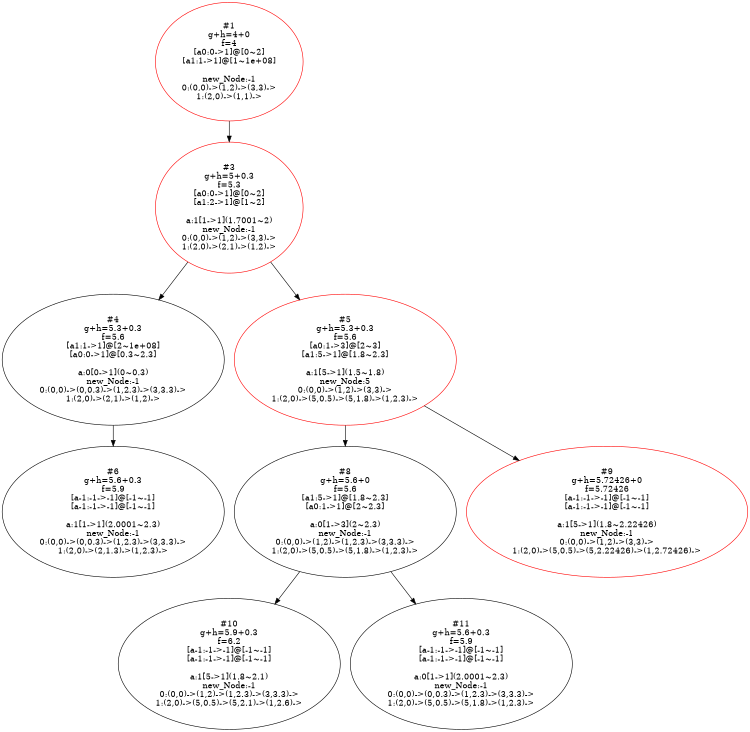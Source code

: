 digraph G {
size = "5,5";
center = true;
1 [label="#1
g+h=4+0
f=4
[a0:0->1]@[0~2]
[a1:1->1]@[1~1e+08]

new_Node:-1
0:(0,0)->(1,2)->(3,3)->
1:(2,0)->(1,1)->
"]
3 [label="#3
g+h=5+0.3
f=5.3
[a0:0->1]@[0~2]
[a1:2->1]@[1~2]

a:1[1->1](1.7001~2)
new_Node:-1
0:(0,0)->(1,2)->(3,3)->
1:(2,0)->(2,1)->(1,2)->
"]
1 -> 3
4 [label="#4
g+h=5.3+0.3
f=5.6
[a1:1->1]@[2~1e+08]
[a0:0->1]@[0.3~2.3]

a:0[0->1](0~0.3)
new_Node:-1
0:(0,0)->(0,0.3)->(1,2.3)->(3,3.3)->
1:(2,0)->(2,1)->(1,2)->
"]
3 -> 4
5 [label="#5
g+h=5.3+0.3
f=5.6
[a0:1->3]@[2~3]
[a1:5->1]@[1.8~2.3]

a:1[5->1](1.5~1.8)
new_Node:5
0:(0,0)->(1,2)->(3,3)->
1:(2,0)->(5,0.5)->(5,1.8)->(1,2.3)->
"]
3 -> 5
6 [label="#6
g+h=5.6+0.3
f=5.9
[a-1:-1->-1]@[-1~-1]
[a-1:-1->-1]@[-1~-1]

a:1[1->1](2.0001~2.3)
new_Node:-1
0:(0,0)->(0,0.3)->(1,2.3)->(3,3.3)->
1:(2,0)->(2,1.3)->(1,2.3)->
"]
4 -> 6
8 [label="#8
g+h=5.6+0
f=5.6
[a1:5->1]@[1.8~2.3]
[a0:1->1]@[2~2.3]

a:0[1->3](2~2.3)
new_Node:-1
0:(0,0)->(1,2)->(1,2.3)->(3,3.3)->
1:(2,0)->(5,0.5)->(5,1.8)->(1,2.3)->
"]
5 -> 8
9 [label="#9
g+h=5.72426+0
f=5.72426
[a-1:-1->-1]@[-1~-1]
[a-1:-1->-1]@[-1~-1]

a:1[5->1](1.8~2.22426)
new_Node:-1
0:(0,0)->(1,2)->(3,3)->
1:(2,0)->(5,0.5)->(5,2.22426)->(1,2.72426)->
"]
5 -> 9
10 [label="#10
g+h=5.9+0.3
f=6.2
[a-1:-1->-1]@[-1~-1]
[a-1:-1->-1]@[-1~-1]

a:1[5->1](1.8~2.1)
new_Node:-1
0:(0,0)->(1,2)->(1,2.3)->(3,3.3)->
1:(2,0)->(5,0.5)->(5,2.1)->(1,2.6)->
"]
8 -> 10
11 [label="#11
g+h=5.6+0.3
f=5.9
[a-1:-1->-1]@[-1~-1]
[a-1:-1->-1]@[-1~-1]

a:0[1->1](2.0001~2.3)
new_Node:-1
0:(0,0)->(0,0.3)->(1,2.3)->(3,3.3)->
1:(2,0)->(5,0.5)->(5,1.8)->(1,2.3)->
"]
8 -> 11
9 [color=red]
5 [color=red]
3 [color=red]
1 [color=red]
}
